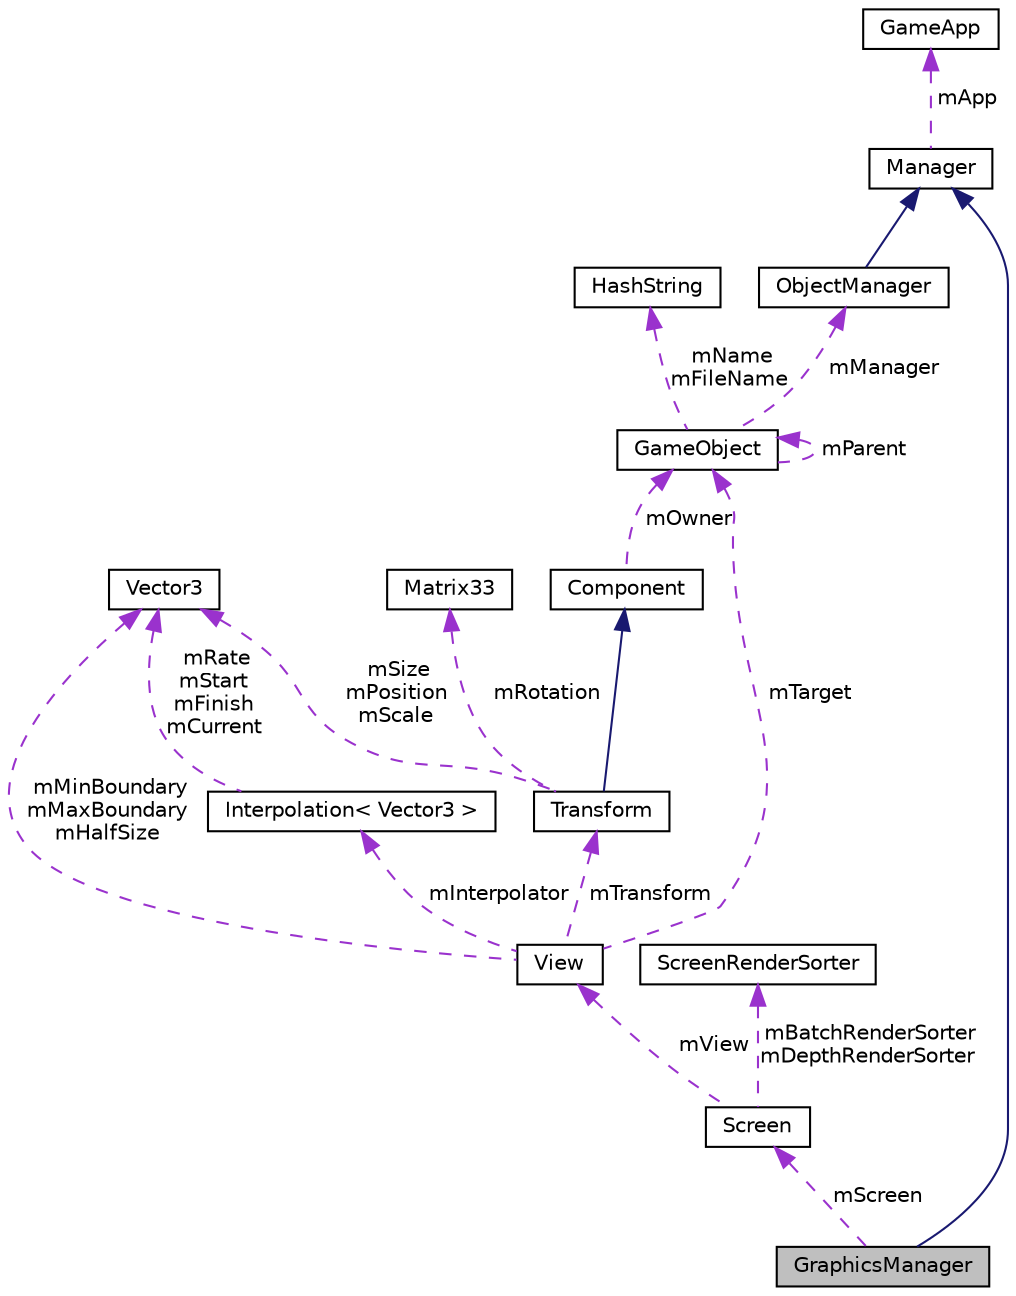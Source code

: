 digraph "GraphicsManager"
{
  edge [fontname="Helvetica",fontsize="10",labelfontname="Helvetica",labelfontsize="10"];
  node [fontname="Helvetica",fontsize="10",shape=record];
  Node1 [label="GraphicsManager",height=0.2,width=0.4,color="black", fillcolor="grey75", style="filled", fontcolor="black"];
  Node2 -> Node1 [dir="back",color="midnightblue",fontsize="10",style="solid",fontname="Helvetica"];
  Node2 [label="Manager",height=0.2,width=0.4,color="black", fillcolor="white", style="filled",URL="$classManager.html"];
  Node3 -> Node2 [dir="back",color="darkorchid3",fontsize="10",style="dashed",label=" mApp" ,fontname="Helvetica"];
  Node3 [label="GameApp",height=0.2,width=0.4,color="black", fillcolor="white", style="filled",URL="$classGameApp.html"];
  Node4 -> Node1 [dir="back",color="darkorchid3",fontsize="10",style="dashed",label=" mScreen" ,fontname="Helvetica"];
  Node4 [label="Screen",height=0.2,width=0.4,color="black", fillcolor="white", style="filled",URL="$classScreen.html"];
  Node5 -> Node4 [dir="back",color="darkorchid3",fontsize="10",style="dashed",label=" mView" ,fontname="Helvetica"];
  Node5 [label="View",height=0.2,width=0.4,color="black", fillcolor="white", style="filled",URL="$classView.html"];
  Node6 -> Node5 [dir="back",color="darkorchid3",fontsize="10",style="dashed",label=" mTarget" ,fontname="Helvetica"];
  Node6 [label="GameObject",height=0.2,width=0.4,color="black", fillcolor="white", style="filled",URL="$classGameObject.html"];
  Node6 -> Node6 [dir="back",color="darkorchid3",fontsize="10",style="dashed",label=" mParent" ,fontname="Helvetica"];
  Node7 -> Node6 [dir="back",color="darkorchid3",fontsize="10",style="dashed",label=" mManager" ,fontname="Helvetica"];
  Node7 [label="ObjectManager",height=0.2,width=0.4,color="black", fillcolor="white", style="filled",URL="$classObjectManager.html"];
  Node2 -> Node7 [dir="back",color="midnightblue",fontsize="10",style="solid",fontname="Helvetica"];
  Node8 -> Node6 [dir="back",color="darkorchid3",fontsize="10",style="dashed",label=" mName\nmFileName" ,fontname="Helvetica"];
  Node8 [label="HashString",height=0.2,width=0.4,color="black", fillcolor="white", style="filled",URL="$classHashString.html"];
  Node9 -> Node5 [dir="back",color="darkorchid3",fontsize="10",style="dashed",label=" mInterpolator" ,fontname="Helvetica"];
  Node9 [label="Interpolation\< Vector3 \>",height=0.2,width=0.4,color="black", fillcolor="white", style="filled",URL="$classInterpolation.html"];
  Node10 -> Node9 [dir="back",color="darkorchid3",fontsize="10",style="dashed",label=" mRate\nmStart\nmFinish\nmCurrent" ,fontname="Helvetica"];
  Node10 [label="Vector3",height=0.2,width=0.4,color="black", fillcolor="white", style="filled",URL="$structVector3.html"];
  Node10 -> Node5 [dir="back",color="darkorchid3",fontsize="10",style="dashed",label=" mMinBoundary\nmMaxBoundary\nmHalfSize" ,fontname="Helvetica"];
  Node11 -> Node5 [dir="back",color="darkorchid3",fontsize="10",style="dashed",label=" mTransform" ,fontname="Helvetica"];
  Node11 [label="Transform",height=0.2,width=0.4,color="black", fillcolor="white", style="filled",URL="$classTransform.html"];
  Node12 -> Node11 [dir="back",color="midnightblue",fontsize="10",style="solid",fontname="Helvetica"];
  Node12 [label="Component",height=0.2,width=0.4,color="black", fillcolor="white", style="filled",URL="$classComponent.html"];
  Node6 -> Node12 [dir="back",color="darkorchid3",fontsize="10",style="dashed",label=" mOwner" ,fontname="Helvetica"];
  Node13 -> Node11 [dir="back",color="darkorchid3",fontsize="10",style="dashed",label=" mRotation" ,fontname="Helvetica"];
  Node13 [label="Matrix33",height=0.2,width=0.4,color="black", fillcolor="white", style="filled",URL="$structMatrix33.html"];
  Node10 -> Node11 [dir="back",color="darkorchid3",fontsize="10",style="dashed",label=" mSize\nmPosition\nmScale" ,fontname="Helvetica"];
  Node14 -> Node4 [dir="back",color="darkorchid3",fontsize="10",style="dashed",label=" mBatchRenderSorter\nmDepthRenderSorter" ,fontname="Helvetica"];
  Node14 [label="ScreenRenderSorter",height=0.2,width=0.4,color="black", fillcolor="white", style="filled",URL="$classScreenRenderSorter.html"];
}

